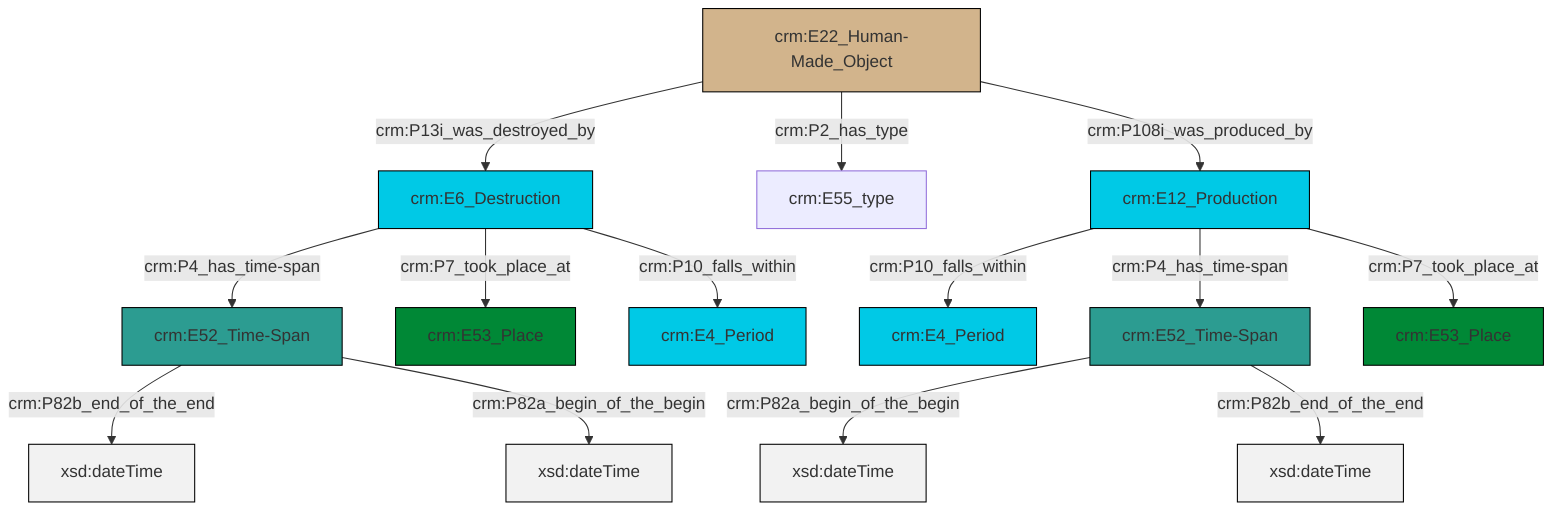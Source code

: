 graph TD
classDef Literal fill:#f2f2f2,stroke:#000000;
classDef CRM_Entity fill:#FFFFFF,stroke:#000000;
classDef Temporal_Entity fill:#00C9E6, stroke:#000000;
classDef Type fill:#E18312, stroke:#000000;
classDef Time-Span fill:#2C9C91, stroke:#000000;
classDef Appellation fill:#FFEB7F, stroke:#000000;
classDef Place fill:#008836, stroke:#000000;
classDef Persistent_Item fill:#B266B2, stroke:#000000;
classDef Conceptual_Object fill:#FFD700, stroke:#000000;
classDef Physical_Thing fill:#D2B48C, stroke:#000000;
classDef Actor fill:#f58aad, stroke:#000000;
classDef PC_Classes fill:#4ce600, stroke:#000000;
classDef Multi fill:#cccccc,stroke:#000000;

4["crm:E6_Destruction"]:::Temporal_Entity -->|crm:P4_has_time-span| 5["crm:E52_Time-Span"]:::Time-Span
4["crm:E6_Destruction"]:::Temporal_Entity -->|crm:P7_took_place_at| 6["crm:E53_Place"]:::Place
5["crm:E52_Time-Span"]:::Time-Span -->|crm:P82b_end_of_the_end| 15[xsd:dateTime]:::Literal
13["crm:E12_Production"]:::Temporal_Entity -->|crm:P10_falls_within| 16["crm:E4_Period"]:::Temporal_Entity
4["crm:E6_Destruction"]:::Temporal_Entity -->|crm:P10_falls_within| 0["crm:E4_Period"]:::Temporal_Entity
13["crm:E12_Production"]:::Temporal_Entity -->|crm:P4_has_time-span| 7["crm:E52_Time-Span"]:::Time-Span
11["crm:E22_Human-Made_Object"]:::Physical_Thing -->|crm:P13i_was_destroyed_by| 4["crm:E6_Destruction"]:::Temporal_Entity
11["crm:E22_Human-Made_Object"]:::Physical_Thing -->|crm:P2_has_type| 18["crm:E55_type"]:::Default
11["crm:E22_Human-Made_Object"]:::Physical_Thing -->|crm:P108i_was_produced_by| 13["crm:E12_Production"]:::Temporal_Entity
7["crm:E52_Time-Span"]:::Time-Span -->|crm:P82a_begin_of_the_begin| 20[xsd:dateTime]:::Literal
5["crm:E52_Time-Span"]:::Time-Span -->|crm:P82a_begin_of_the_begin| 21[xsd:dateTime]:::Literal
7["crm:E52_Time-Span"]:::Time-Span -->|crm:P82b_end_of_the_end| 22[xsd:dateTime]:::Literal
13["crm:E12_Production"]:::Temporal_Entity -->|crm:P7_took_place_at| 2["crm:E53_Place"]:::Place